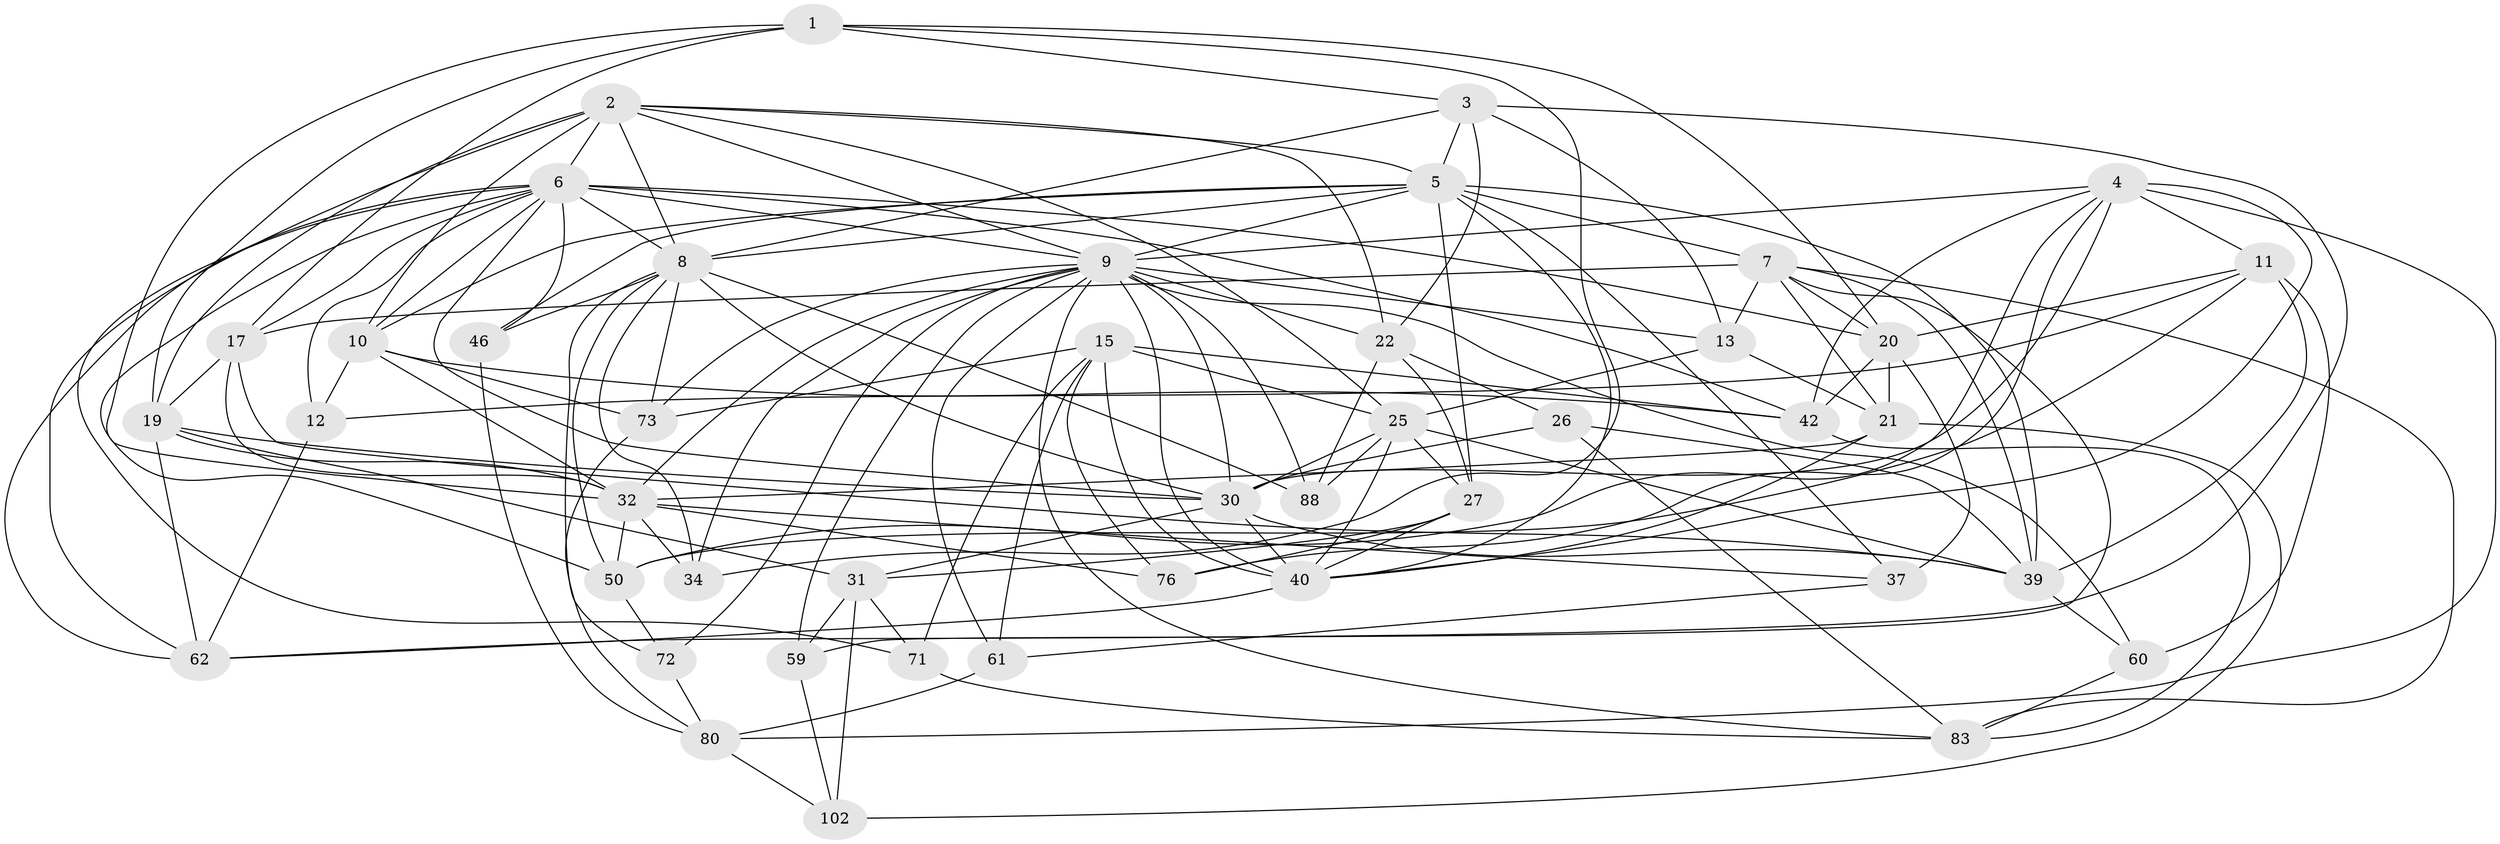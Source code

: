 // original degree distribution, {4: 1.0}
// Generated by graph-tools (version 1.1) at 2025/20/03/04/25 18:20:47]
// undirected, 44 vertices, 145 edges
graph export_dot {
graph [start="1"]
  node [color=gray90,style=filled];
  1 [super="+49"];
  2 [super="+86+28"];
  3 [super="+106"];
  4 [super="+100+38"];
  5 [super="+14"];
  6 [super="+68+43+44"];
  7 [super="+77"];
  8 [super="+41+74"];
  9 [super="+23+18"];
  10 [super="+24"];
  11 [super="+97"];
  12;
  13 [super="+16"];
  15 [super="+47+90"];
  17 [super="+94"];
  19 [super="+96+92+81"];
  20 [super="+93+54"];
  21 [super="+48"];
  22 [super="+29"];
  25 [super="+55+75"];
  26;
  27 [super="+107"];
  30 [super="+103+36"];
  31 [super="+52"];
  32 [super="+33"];
  34;
  37;
  39 [super="+84+69"];
  40 [super="+110+101"];
  42 [super="+82+66"];
  46;
  50 [super="+53"];
  59;
  60;
  61;
  62 [super="+67"];
  71;
  72;
  73 [super="+105"];
  76;
  80 [super="+108"];
  83 [super="+89"];
  88;
  102;
  1 -- 20;
  1 -- 34;
  1 -- 32;
  1 -- 3;
  1 -- 17;
  1 -- 19;
  2 -- 10;
  2 -- 6;
  2 -- 19 [weight=2];
  2 -- 22;
  2 -- 62;
  2 -- 9;
  2 -- 25;
  2 -- 8;
  2 -- 5;
  3 -- 62;
  3 -- 13;
  3 -- 22;
  3 -- 8;
  3 -- 5;
  4 -- 11;
  4 -- 40;
  4 -- 76;
  4 -- 42;
  4 -- 50;
  4 -- 30;
  4 -- 80;
  4 -- 9;
  5 -- 7 [weight=2];
  5 -- 27;
  5 -- 10;
  5 -- 37;
  5 -- 8;
  5 -- 9;
  5 -- 40;
  5 -- 39;
  5 -- 46;
  6 -- 62;
  6 -- 20;
  6 -- 42;
  6 -- 10;
  6 -- 71;
  6 -- 50;
  6 -- 17;
  6 -- 46;
  6 -- 8 [weight=2];
  6 -- 9;
  6 -- 12;
  6 -- 30;
  7 -- 21 [weight=2];
  7 -- 20;
  7 -- 17;
  7 -- 83;
  7 -- 39;
  7 -- 59;
  7 -- 13;
  8 -- 50;
  8 -- 34;
  8 -- 88;
  8 -- 72;
  8 -- 30;
  8 -- 73;
  8 -- 46;
  9 -- 73 [weight=2];
  9 -- 83;
  9 -- 30;
  9 -- 59;
  9 -- 32;
  9 -- 34;
  9 -- 40 [weight=2];
  9 -- 72;
  9 -- 13 [weight=2];
  9 -- 22;
  9 -- 88;
  9 -- 60;
  9 -- 61;
  10 -- 12;
  10 -- 32;
  10 -- 73;
  10 -- 42 [weight=2];
  11 -- 50;
  11 -- 60;
  11 -- 12;
  11 -- 20;
  11 -- 39;
  12 -- 62;
  13 -- 25;
  13 -- 21;
  15 -- 61;
  15 -- 42 [weight=2];
  15 -- 73;
  15 -- 25;
  15 -- 76;
  15 -- 71;
  15 -- 40;
  17 -- 19;
  17 -- 39;
  17 -- 32;
  19 -- 31;
  19 -- 32;
  19 -- 62;
  19 -- 30;
  20 -- 37;
  20 -- 42;
  20 -- 21 [weight=2];
  21 -- 32;
  21 -- 102;
  21 -- 40;
  22 -- 88;
  22 -- 26;
  22 -- 27;
  25 -- 88;
  25 -- 27;
  25 -- 30;
  25 -- 39;
  25 -- 40;
  26 -- 83;
  26 -- 39;
  26 -- 30;
  27 -- 76;
  27 -- 31;
  27 -- 40;
  30 -- 39;
  30 -- 40;
  30 -- 31;
  31 -- 59;
  31 -- 71;
  31 -- 102;
  32 -- 37;
  32 -- 34;
  32 -- 76;
  32 -- 50;
  37 -- 61;
  39 -- 60;
  40 -- 62;
  42 -- 83;
  46 -- 80;
  50 -- 72;
  59 -- 102;
  60 -- 83;
  61 -- 80;
  71 -- 83;
  72 -- 80;
  73 -- 80;
  80 -- 102;
}
